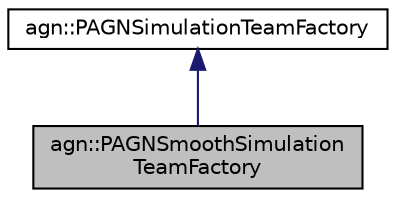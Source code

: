 digraph "agn::PAGNSmoothSimulationTeamFactory"
{
 // LATEX_PDF_SIZE
  edge [fontname="Helvetica",fontsize="10",labelfontname="Helvetica",labelfontsize="10"];
  node [fontname="Helvetica",fontsize="10",shape=record];
  Node1 [label="agn::PAGNSmoothSimulation\lTeamFactory",height=0.2,width=0.4,color="black", fillcolor="grey75", style="filled", fontcolor="black",tooltip=" "];
  Node2 -> Node1 [dir="back",color="midnightblue",fontsize="10",style="solid",fontname="Helvetica"];
  Node2 [label="agn::PAGNSimulationTeamFactory",height=0.2,width=0.4,color="black", fillcolor="white", style="filled",URL="$classagn_1_1_p_a_g_n_simulation_team_factory.html",tooltip=" "];
}
